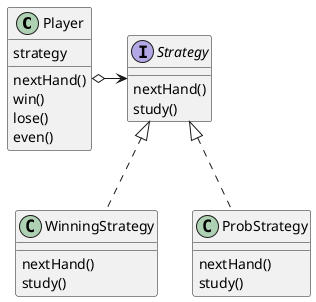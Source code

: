 @startuml

class Player {
  strategy
  nextHand()
  win()
  lose()
  even()
}

interface Strategy {
  nextHand()
  study()
}

class WinningStrategy {
  nextHand()
  study()
}

class ProbStrategy {
  nextHand()
  study()
}

Player o-r->Strategy
Strategy <|.d. WinningStrategy
Strategy <|.d. ProbStrategy

@enduml